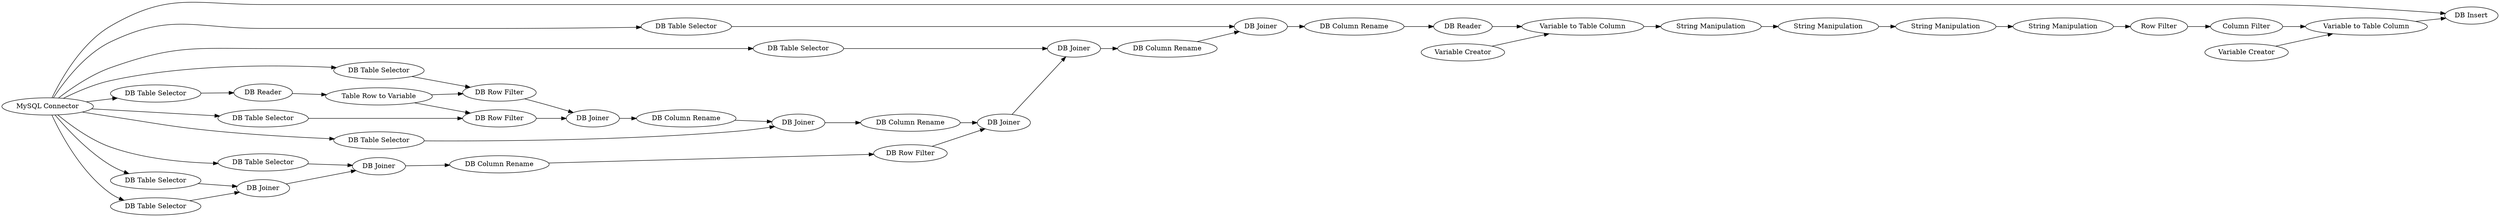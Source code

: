 digraph {
	"-3013068496864546949_77" [label="String Manipulation"]
	"-3013068496864546949_142" [label="Variable Creator"]
	"-3013068496864546949_69" [label="Variable to Table Column"]
	"-3013068496864546949_43" [label="DB Table Selector"]
	"-3013068496864546949_42" [label="DB Insert"]
	"-3013068496864546949_36" [label="DB Table Selector"]
	"-3013068496864546949_44" [label="DB Table Selector"]
	"-3013068496864546949_80" [label="DB Column Rename"]
	"-3013068496864546949_41" [label="DB Reader"]
	"-3013068496864546949_60" [label="String Manipulation"]
	"-3013068496864546949_75" [label="DB Column Rename"]
	"-3013068496864546949_39" [label="DB Joiner"]
	"-3013068496864546949_143" [label="Variable to Table Column"]
	"-3013068496864546949_21" [label="String Manipulation"]
	"-3013068496864546949_76" [label="DB Row Filter"]
	"-3013068496864546949_57" [label="DB Joiner"]
	"-3013068496864546949_71" [label="DB Table Selector"]
	"-3013068496864546949_79" [label="DB Joiner"]
	"-3013068496864546949_139" [label="Row Filter"]
	"-3013068496864546949_133" [label="Table Row to Variable"]
	"-3013068496864546949_131" [label="DB Table Selector"]
	"-3013068496864546949_144" [label="Column Filter"]
	"-3013068496864546949_38" [label="DB Table Selector"]
	"-3013068496864546949_72" [label="DB Joiner"]
	"-3013068496864546949_146" [label="DB Row Filter"]
	"-3013068496864546949_53" [label="DB Table Selector"]
	"-3013068496864546949_59" [label="String Manipulation"]
	"-3013068496864546949_54" [label="DB Joiner"]
	"-3013068496864546949_147" [label="DB Row Filter"]
	"-3013068496864546949_40" [label="DB Column Rename"]
	"-3013068496864546949_74" [label="DB Joiner"]
	"-3013068496864546949_78" [label="DB Table Selector"]
	"-3013068496864546949_58" [label="DB Column Rename"]
	"-3013068496864546949_52" [label="DB Joiner"]
	"-3013068496864546949_130" [label="DB Reader"]
	"-3013068496864546949_55" [label="DB Column Rename"]
	"-3013068496864546949_145" [label="MySQL Connector"]
	"-3013068496864546949_70" [label="Variable Creator"]
	"-3013068496864546949_56" [label="DB Table Selector"]
	"-3013068496864546949_80" -> "-3013068496864546949_41"
	"-3013068496864546949_36" -> "-3013068496864546949_146"
	"-3013068496864546949_131" -> "-3013068496864546949_130"
	"-3013068496864546949_145" -> "-3013068496864546949_38"
	"-3013068496864546949_77" -> "-3013068496864546949_21"
	"-3013068496864546949_145" -> "-3013068496864546949_71"
	"-3013068496864546949_58" -> "-3013068496864546949_79"
	"-3013068496864546949_145" -> "-3013068496864546949_78"
	"-3013068496864546949_38" -> "-3013068496864546949_147"
	"-3013068496864546949_145" -> "-3013068496864546949_56"
	"-3013068496864546949_40" -> "-3013068496864546949_54"
	"-3013068496864546949_41" -> "-3013068496864546949_69"
	"-3013068496864546949_57" -> "-3013068496864546949_58"
	"-3013068496864546949_69" -> "-3013068496864546949_59"
	"-3013068496864546949_60" -> "-3013068496864546949_77"
	"-3013068496864546949_75" -> "-3013068496864546949_76"
	"-3013068496864546949_52" -> "-3013068496864546949_57"
	"-3013068496864546949_145" -> "-3013068496864546949_53"
	"-3013068496864546949_53" -> "-3013068496864546949_54"
	"-3013068496864546949_56" -> "-3013068496864546949_57"
	"-3013068496864546949_130" -> "-3013068496864546949_133"
	"-3013068496864546949_74" -> "-3013068496864546949_75"
	"-3013068496864546949_44" -> "-3013068496864546949_72"
	"-3013068496864546949_79" -> "-3013068496864546949_80"
	"-3013068496864546949_59" -> "-3013068496864546949_60"
	"-3013068496864546949_145" -> "-3013068496864546949_44"
	"-3013068496864546949_143" -> "-3013068496864546949_42"
	"-3013068496864546949_43" -> "-3013068496864546949_74"
	"-3013068496864546949_70" -> "-3013068496864546949_69"
	"-3013068496864546949_76" -> "-3013068496864546949_52"
	"-3013068496864546949_78" -> "-3013068496864546949_79"
	"-3013068496864546949_142" -> "-3013068496864546949_143"
	"-3013068496864546949_55" -> "-3013068496864546949_52"
	"-3013068496864546949_71" -> "-3013068496864546949_72"
	"-3013068496864546949_145" -> "-3013068496864546949_43"
	"-3013068496864546949_146" -> "-3013068496864546949_39"
	"-3013068496864546949_21" -> "-3013068496864546949_139"
	"-3013068496864546949_133" -> "-3013068496864546949_146"
	"-3013068496864546949_39" -> "-3013068496864546949_40"
	"-3013068496864546949_145" -> "-3013068496864546949_42"
	"-3013068496864546949_147" -> "-3013068496864546949_39"
	"-3013068496864546949_145" -> "-3013068496864546949_36"
	"-3013068496864546949_54" -> "-3013068496864546949_55"
	"-3013068496864546949_145" -> "-3013068496864546949_131"
	"-3013068496864546949_133" -> "-3013068496864546949_147"
	"-3013068496864546949_72" -> "-3013068496864546949_74"
	"-3013068496864546949_139" -> "-3013068496864546949_144"
	"-3013068496864546949_144" -> "-3013068496864546949_143"
	rankdir=LR
}
